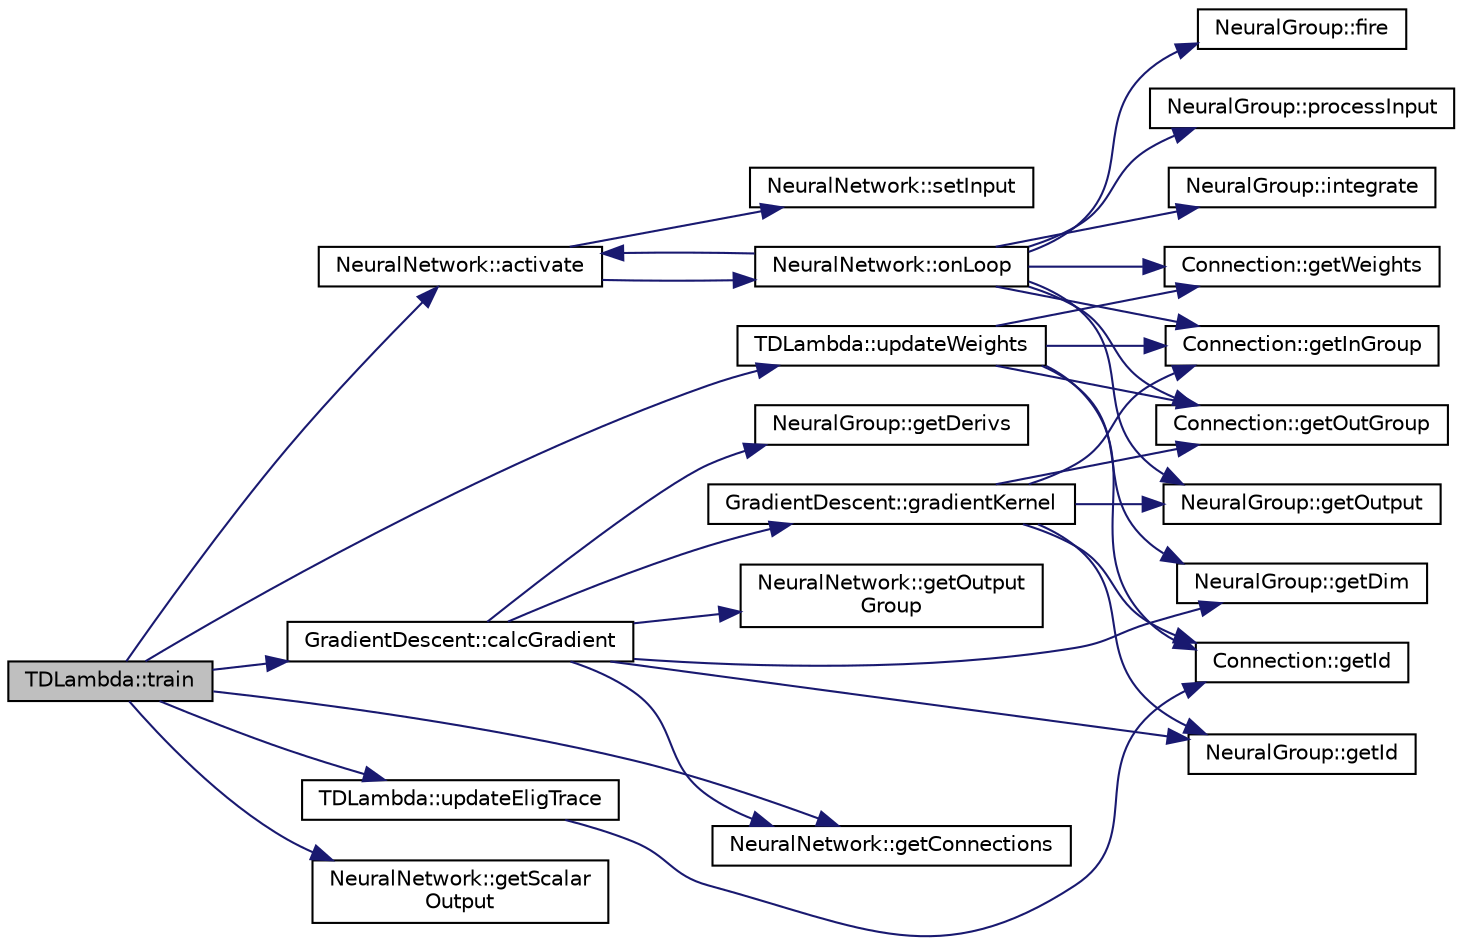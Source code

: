 digraph "TDLambda::train"
{
  edge [fontname="Helvetica",fontsize="10",labelfontname="Helvetica",labelfontsize="10"];
  node [fontname="Helvetica",fontsize="10",shape=record];
  rankdir="LR";
  Node1 [label="TDLambda::train",height=0.2,width=0.4,color="black", fillcolor="grey75", style="filled", fontcolor="black"];
  Node1 -> Node2 [color="midnightblue",fontsize="10",style="solid",fontname="Helvetica"];
  Node2 [label="NeuralNetwork::activate",height=0.2,width=0.4,color="black", fillcolor="white", style="filled",URL="$class_neural_network.html#a3bb1261a1d661e101b6daf0053e04f67"];
  Node2 -> Node3 [color="midnightblue",fontsize="10",style="solid",fontname="Helvetica"];
  Node3 [label="NeuralNetwork::setInput",height=0.2,width=0.4,color="black", fillcolor="white", style="filled",URL="$class_neural_network.html#aad2e2758c18af40e98c2fe40f9ef2982"];
  Node2 -> Node4 [color="midnightblue",fontsize="10",style="solid",fontname="Helvetica"];
  Node4 [label="NeuralNetwork::onLoop",height=0.2,width=0.4,color="black", fillcolor="white", style="filled",URL="$class_neural_network.html#a4044438cda6aba54b4e206fc4ed68db0"];
  Node4 -> Node5 [color="midnightblue",fontsize="10",style="solid",fontname="Helvetica"];
  Node5 [label="Connection::getInGroup",height=0.2,width=0.4,color="black", fillcolor="white", style="filled",URL="$class_connection.html#a2c9f5f0f410c2b59fd9784afd8b19595"];
  Node4 -> Node6 [color="midnightblue",fontsize="10",style="solid",fontname="Helvetica"];
  Node6 [label="NeuralGroup::getOutput",height=0.2,width=0.4,color="black", fillcolor="white", style="filled",URL="$class_neural_group.html#a34f6070fcf39d5ead845132bd6fb77f6"];
  Node4 -> Node7 [color="midnightblue",fontsize="10",style="solid",fontname="Helvetica"];
  Node7 [label="Connection::getOutGroup",height=0.2,width=0.4,color="black", fillcolor="white", style="filled",URL="$class_connection.html#aa090022b0b33dc2ce0d5aa777f9a713d"];
  Node4 -> Node8 [color="midnightblue",fontsize="10",style="solid",fontname="Helvetica"];
  Node8 [label="NeuralGroup::processInput",height=0.2,width=0.4,color="black", fillcolor="white", style="filled",URL="$class_neural_group.html#ae7f141e766dc5cbbcdae8f20b589fe58"];
  Node4 -> Node9 [color="midnightblue",fontsize="10",style="solid",fontname="Helvetica"];
  Node9 [label="NeuralGroup::integrate",height=0.2,width=0.4,color="black", fillcolor="white", style="filled",URL="$class_neural_group.html#a082aa6bf07f9acce8273bdd64ff2f801"];
  Node4 -> Node10 [color="midnightblue",fontsize="10",style="solid",fontname="Helvetica"];
  Node10 [label="Connection::getWeights",height=0.2,width=0.4,color="black", fillcolor="white", style="filled",URL="$class_connection.html#a8fb1bd48d6a160a858a0eb817a1a448d"];
  Node4 -> Node11 [color="midnightblue",fontsize="10",style="solid",fontname="Helvetica"];
  Node11 [label="NeuralGroup::fire",height=0.2,width=0.4,color="black", fillcolor="white", style="filled",URL="$class_neural_group.html#ac6e81149dc216c780e6b551dce8ada52"];
  Node4 -> Node2 [color="midnightblue",fontsize="10",style="solid",fontname="Helvetica"];
  Node1 -> Node12 [color="midnightblue",fontsize="10",style="solid",fontname="Helvetica"];
  Node12 [label="NeuralNetwork::getScalar\lOutput",height=0.2,width=0.4,color="black", fillcolor="white", style="filled",URL="$class_neural_network.html#a8f0fa54c6d82f176a59a838f3bf36661"];
  Node1 -> Node13 [color="midnightblue",fontsize="10",style="solid",fontname="Helvetica"];
  Node13 [label="GradientDescent::calcGradient",height=0.2,width=0.4,color="black", fillcolor="white", style="filled",URL="$class_gradient_base.html#a57a07abfa7022df8050916e6a13cb885"];
  Node13 -> Node14 [color="midnightblue",fontsize="10",style="solid",fontname="Helvetica"];
  Node14 [label="NeuralNetwork::getOutput\lGroup",height=0.2,width=0.4,color="black", fillcolor="white", style="filled",URL="$class_neural_network.html#aa16b5e7dc76f9af0a86daf2d24072b44"];
  Node13 -> Node15 [color="midnightblue",fontsize="10",style="solid",fontname="Helvetica"];
  Node15 [label="NeuralGroup::getDim",height=0.2,width=0.4,color="black", fillcolor="white", style="filled",URL="$class_neural_group.html#afed5bfe263ed08affeb3990ec66fabc1"];
  Node13 -> Node16 [color="midnightblue",fontsize="10",style="solid",fontname="Helvetica"];
  Node16 [label="NeuralGroup::getId",height=0.2,width=0.4,color="black", fillcolor="white", style="filled",URL="$class_neural_group.html#a527a8128dd344e2dde768d3f9910f827"];
  Node13 -> Node17 [color="midnightblue",fontsize="10",style="solid",fontname="Helvetica"];
  Node17 [label="NeuralGroup::getDerivs",height=0.2,width=0.4,color="black", fillcolor="white", style="filled",URL="$class_neural_group.html#aa38c50a04215f1b7dc383c04341feca9"];
  Node13 -> Node18 [color="midnightblue",fontsize="10",style="solid",fontname="Helvetica"];
  Node18 [label="NeuralNetwork::getConnections",height=0.2,width=0.4,color="black", fillcolor="white", style="filled",URL="$class_neural_network.html#a4bd338c0ad1700017a082084bb682b83"];
  Node13 -> Node19 [color="midnightblue",fontsize="10",style="solid",fontname="Helvetica"];
  Node19 [label="GradientDescent::gradientKernel",height=0.2,width=0.4,color="black", fillcolor="white", style="filled",URL="$class_gradient_base.html#a56429f5f06c7d252b3383b32926d4052"];
  Node19 -> Node20 [color="midnightblue",fontsize="10",style="solid",fontname="Helvetica"];
  Node20 [label="Connection::getId",height=0.2,width=0.4,color="black", fillcolor="white", style="filled",URL="$class_connection.html#ac1ef8b586beedf168dabbc8fa1174abe"];
  Node19 -> Node7 [color="midnightblue",fontsize="10",style="solid",fontname="Helvetica"];
  Node19 -> Node16 [color="midnightblue",fontsize="10",style="solid",fontname="Helvetica"];
  Node19 -> Node5 [color="midnightblue",fontsize="10",style="solid",fontname="Helvetica"];
  Node19 -> Node6 [color="midnightblue",fontsize="10",style="solid",fontname="Helvetica"];
  Node1 -> Node18 [color="midnightblue",fontsize="10",style="solid",fontname="Helvetica"];
  Node1 -> Node21 [color="midnightblue",fontsize="10",style="solid",fontname="Helvetica"];
  Node21 [label="TDLambda::updateEligTrace",height=0.2,width=0.4,color="black", fillcolor="white", style="filled",URL="$class_t_d_lambda.html#a09e1e1f33f637ff1f079a25a8e9e17ea"];
  Node21 -> Node20 [color="midnightblue",fontsize="10",style="solid",fontname="Helvetica"];
  Node1 -> Node22 [color="midnightblue",fontsize="10",style="solid",fontname="Helvetica"];
  Node22 [label="TDLambda::updateWeights",height=0.2,width=0.4,color="black", fillcolor="white", style="filled",URL="$class_t_d_lambda.html#a51fc223026aec9faf17ac2506b01503a"];
  Node22 -> Node7 [color="midnightblue",fontsize="10",style="solid",fontname="Helvetica"];
  Node22 -> Node15 [color="midnightblue",fontsize="10",style="solid",fontname="Helvetica"];
  Node22 -> Node5 [color="midnightblue",fontsize="10",style="solid",fontname="Helvetica"];
  Node22 -> Node20 [color="midnightblue",fontsize="10",style="solid",fontname="Helvetica"];
  Node22 -> Node10 [color="midnightblue",fontsize="10",style="solid",fontname="Helvetica"];
}
